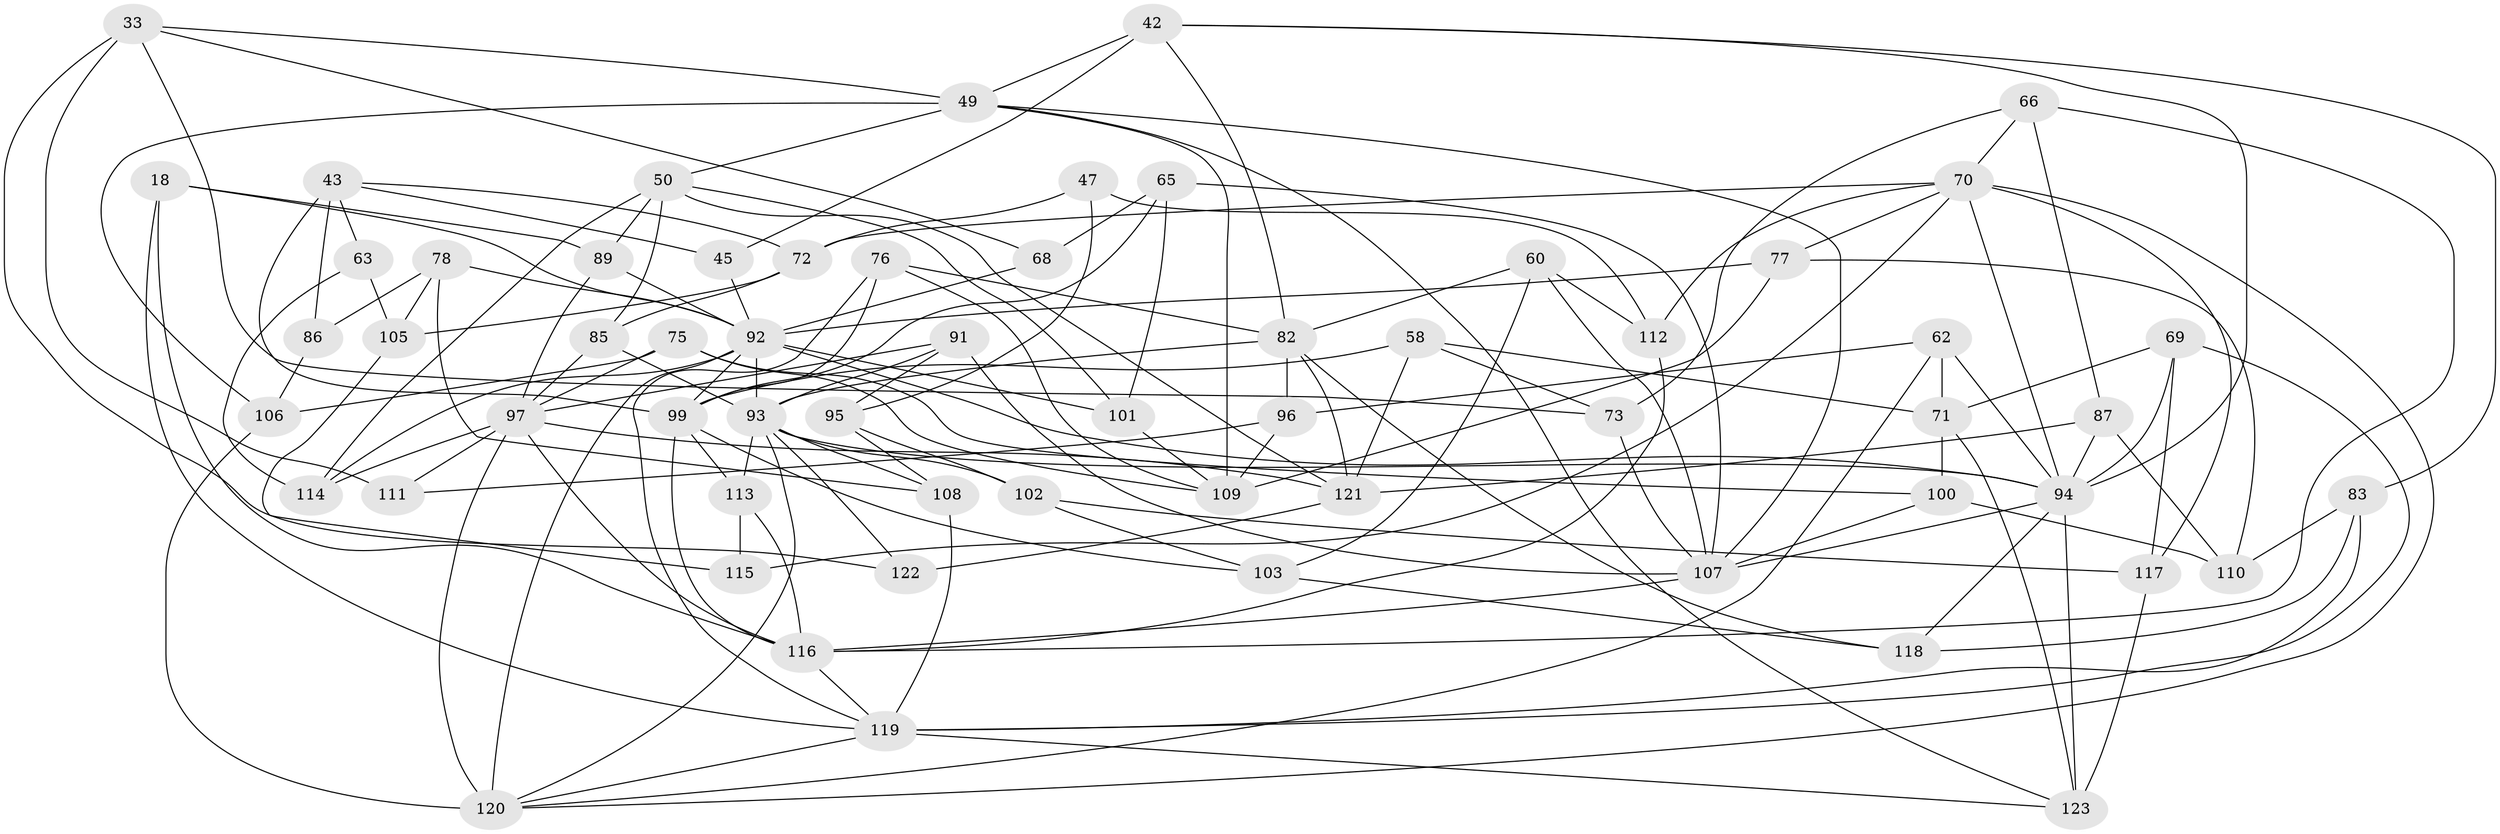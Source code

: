 // original degree distribution, {4: 1.0}
// Generated by graph-tools (version 1.1) at 2025/58/03/09/25 04:58:09]
// undirected, 61 vertices, 151 edges
graph export_dot {
graph [start="1"]
  node [color=gray90,style=filled];
  18 [super="+10"];
  33 [super="+28"];
  42 [super="+29"];
  43 [super="+35"];
  45;
  47;
  49 [super="+40"];
  50 [super="+48"];
  58;
  60;
  62 [super="+19"];
  63;
  65;
  66;
  68;
  69;
  70 [super="+12+15"];
  71 [super="+22"];
  72 [super="+16"];
  73;
  75;
  76;
  77;
  78;
  82 [super="+1+30"];
  83;
  85 [super="+64"];
  86;
  87;
  89 [super="+14"];
  91;
  92 [super="+55+79+90"];
  93 [super="+88"];
  94 [super="+31+38+61+17"];
  95;
  96 [super="+59"];
  97 [super="+23+52"];
  99 [super="+84+98"];
  100;
  101;
  102;
  103;
  105;
  106;
  107 [super="+7+21+44"];
  108;
  109 [super="+56"];
  110;
  111;
  112;
  113 [super="+4"];
  114 [super="+54"];
  115;
  116 [super="+67+80"];
  117;
  118;
  119 [super="+104"];
  120 [super="+36+81"];
  121 [super="+39"];
  122;
  123 [super="+57"];
  18 -- 116 [weight=2];
  18 -- 89;
  18 -- 92 [weight=2];
  18 -- 119;
  33 -- 122 [weight=2];
  33 -- 73;
  33 -- 68;
  33 -- 111;
  33 -- 49;
  42 -- 83;
  42 -- 45 [weight=2];
  42 -- 49;
  42 -- 82;
  42 -- 94;
  43 -- 86 [weight=2];
  43 -- 63;
  43 -- 72;
  43 -- 45;
  43 -- 99;
  45 -- 92;
  47 -- 112;
  47 -- 95;
  47 -- 72 [weight=2];
  49 -- 106;
  49 -- 50;
  49 -- 109 [weight=2];
  49 -- 123;
  49 -- 107;
  50 -- 89 [weight=2];
  50 -- 114;
  50 -- 101;
  50 -- 85 [weight=2];
  50 -- 121;
  58 -- 73;
  58 -- 99;
  58 -- 121;
  58 -- 71;
  60 -- 112;
  60 -- 107;
  60 -- 103;
  60 -- 82;
  62 -- 96;
  62 -- 71 [weight=2];
  62 -- 94 [weight=2];
  62 -- 120;
  63 -- 114 [weight=2];
  63 -- 105;
  65 -- 101;
  65 -- 68;
  65 -- 107;
  65 -- 99;
  66 -- 87;
  66 -- 73;
  66 -- 70;
  66 -- 116;
  68 -- 92 [weight=2];
  69 -- 119;
  69 -- 71;
  69 -- 94;
  69 -- 117;
  70 -- 115;
  70 -- 72;
  70 -- 94;
  70 -- 112;
  70 -- 77;
  70 -- 117;
  70 -- 120;
  71 -- 123;
  71 -- 100;
  72 -- 85;
  72 -- 105;
  73 -- 107;
  75 -- 100;
  75 -- 106;
  75 -- 109;
  75 -- 97;
  76 -- 119;
  76 -- 109;
  76 -- 82;
  76 -- 99;
  77 -- 109;
  77 -- 110;
  77 -- 92;
  78 -- 108;
  78 -- 105;
  78 -- 86;
  78 -- 92;
  82 -- 121;
  82 -- 118;
  82 -- 93 [weight=2];
  82 -- 96;
  83 -- 110;
  83 -- 118;
  83 -- 119;
  85 -- 93 [weight=2];
  85 -- 97;
  86 -- 106;
  87 -- 110;
  87 -- 121;
  87 -- 94;
  89 -- 97 [weight=2];
  89 -- 92;
  91 -- 95;
  91 -- 107;
  91 -- 97;
  91 -- 93;
  92 -- 99 [weight=2];
  92 -- 93 [weight=5];
  92 -- 101;
  92 -- 114;
  92 -- 120;
  92 -- 94 [weight=2];
  93 -- 113;
  93 -- 102;
  93 -- 122;
  93 -- 108;
  93 -- 120;
  93 -- 94;
  94 -- 118;
  94 -- 107 [weight=2];
  94 -- 123 [weight=2];
  95 -- 108;
  95 -- 102;
  96 -- 109 [weight=2];
  96 -- 111 [weight=2];
  97 -- 116;
  97 -- 114 [weight=2];
  97 -- 111;
  97 -- 120 [weight=2];
  97 -- 121;
  99 -- 113;
  99 -- 116 [weight=2];
  99 -- 103;
  100 -- 110;
  100 -- 107;
  101 -- 109;
  102 -- 103;
  102 -- 117;
  103 -- 118;
  105 -- 115;
  106 -- 120;
  107 -- 116 [weight=2];
  108 -- 119;
  112 -- 116;
  113 -- 115 [weight=2];
  113 -- 116 [weight=2];
  116 -- 119;
  117 -- 123;
  119 -- 120;
  119 -- 123;
  121 -- 122;
}
